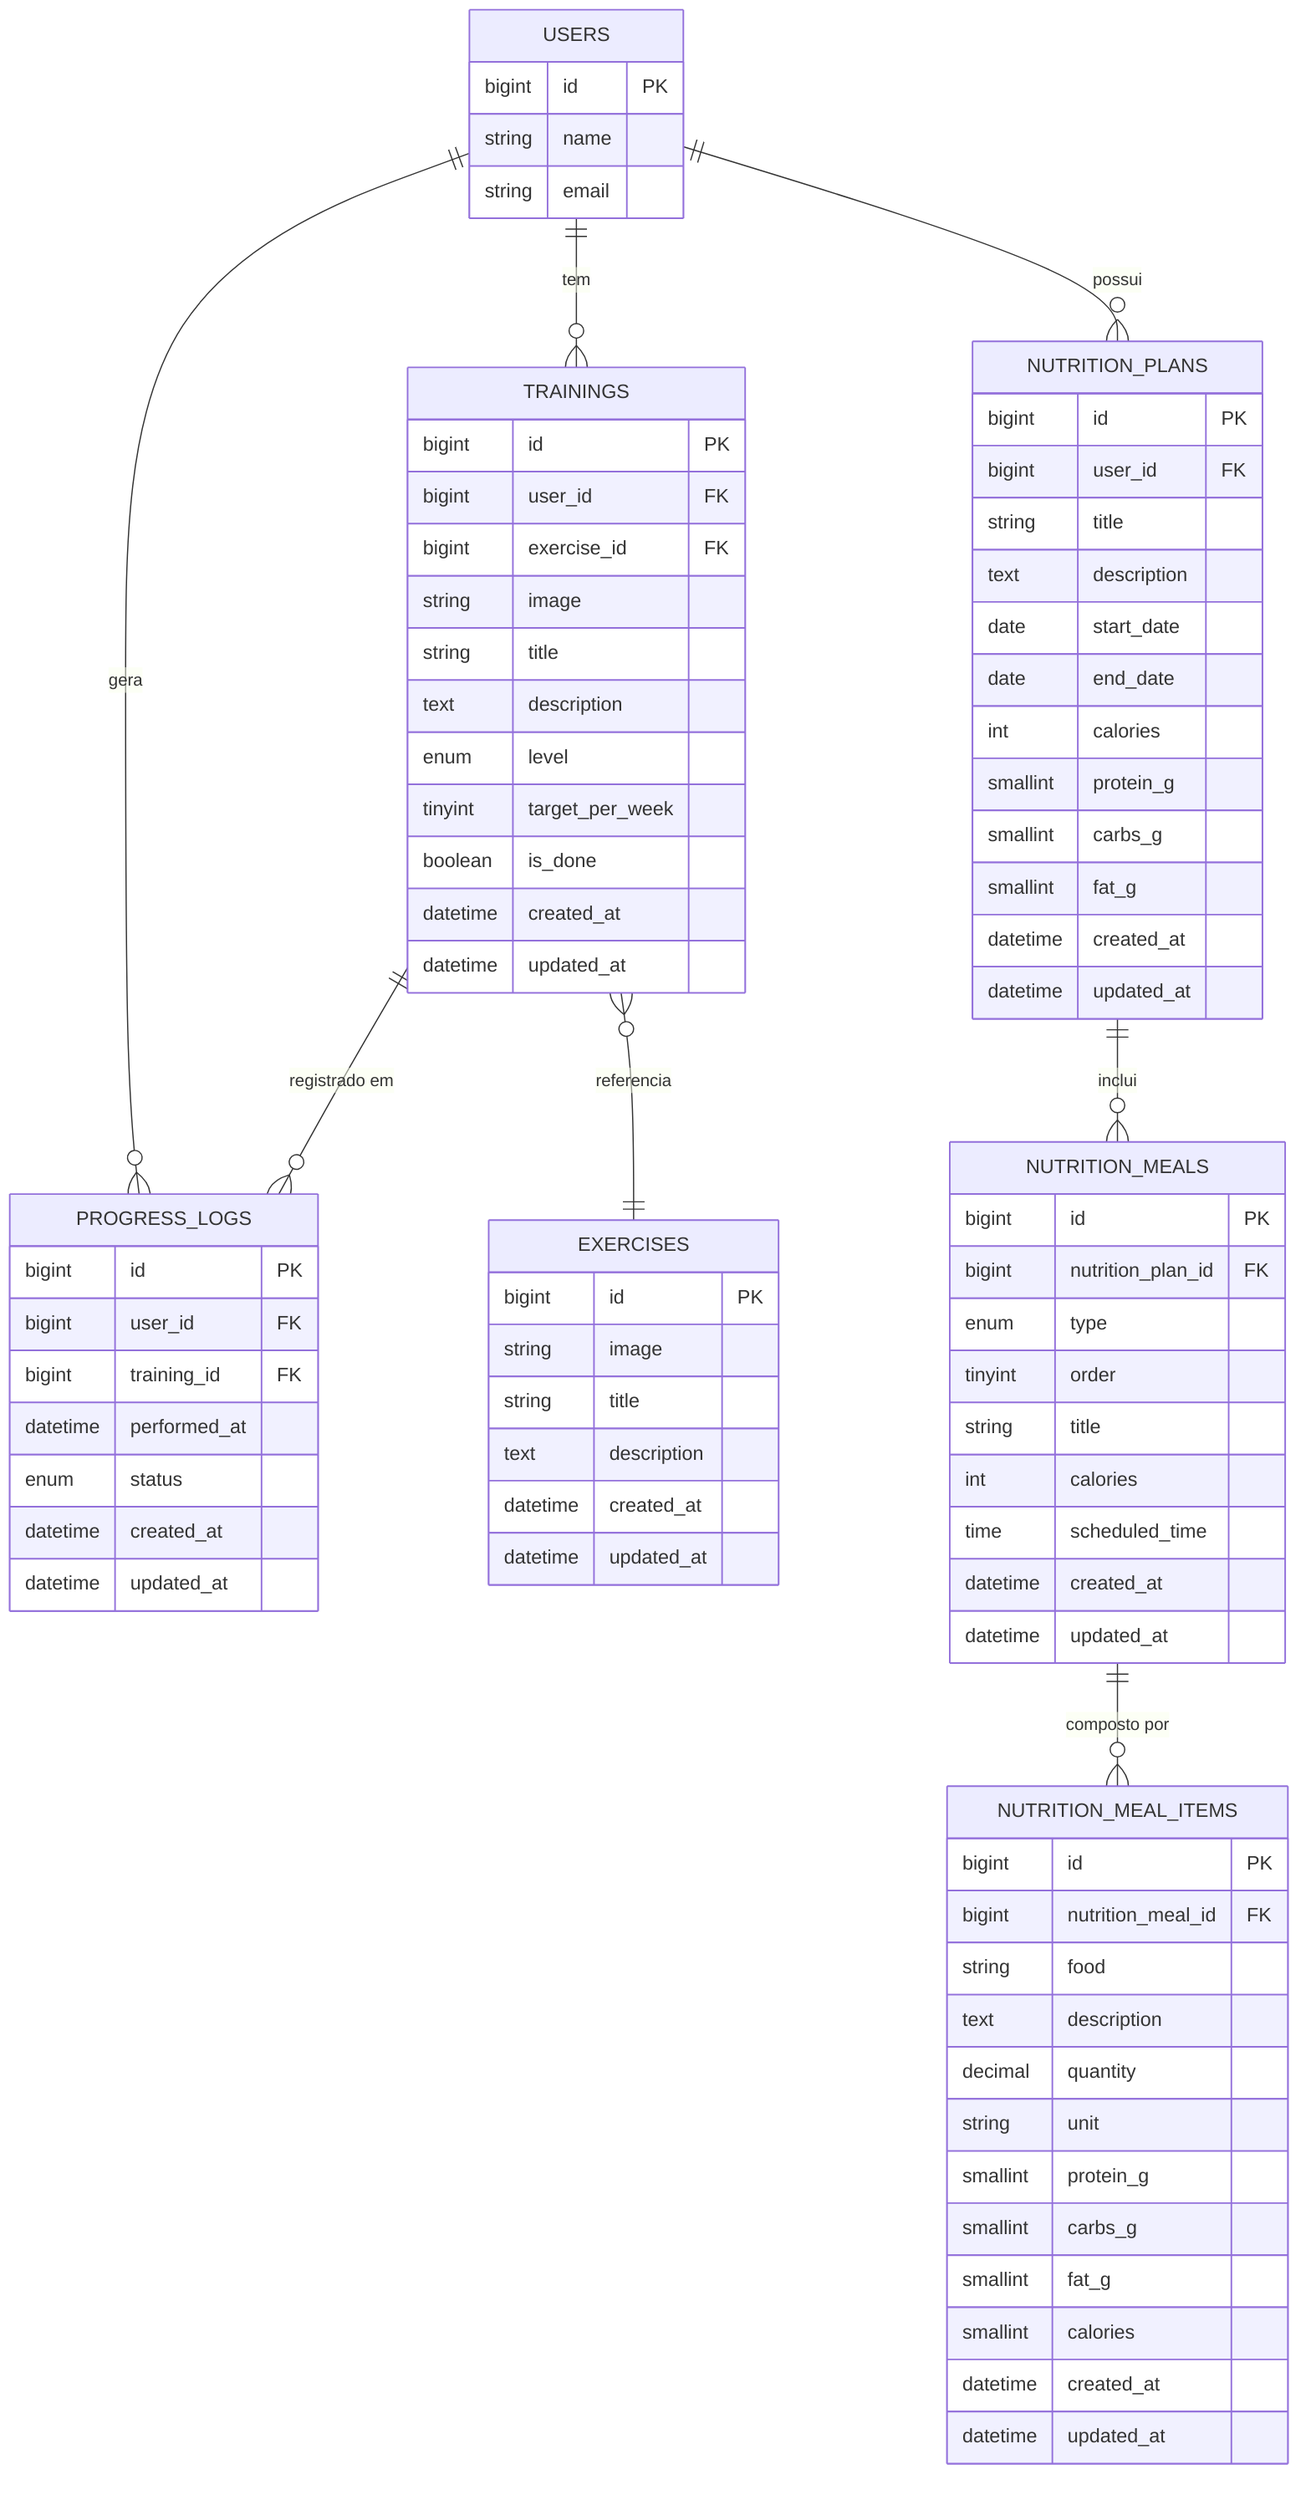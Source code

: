 erDiagram

    USERS ||--o{ TRAININGS : "tem"
    USERS ||--o{ PROGRESS_LOGS : "gera"
    USERS ||--o{ NUTRITION_PLANS : "possui"

    TRAININGS ||--o{ PROGRESS_LOGS : "registrado em"
    TRAININGS }o--|| EXERCISES : "referencia"

    NUTRITION_PLANS ||--o{ NUTRITION_MEALS : "inclui"
    NUTRITION_MEALS ||--o{ NUTRITION_MEAL_ITEMS : "composto por"

    USERS {
        bigint id PK
        string name
        string email
    }

    EXERCISES {
        bigint id PK
        string image
        string title
        text description
        datetime created_at
        datetime updated_at
    }

    TRAININGS {
        bigint id PK
        bigint user_id FK
        bigint exercise_id FK
        string image
        string title
        text description
        enum level
        tinyint target_per_week
        boolean is_done
        datetime created_at
        datetime updated_at
    }

    PROGRESS_LOGS {
        bigint id PK
        bigint user_id FK
        bigint training_id FK
        datetime performed_at
        enum status
        datetime created_at
        datetime updated_at
    }

    NUTRITION_PLANS {
        bigint id PK
        bigint user_id FK
        string title
        text description
        date start_date
        date end_date
        int calories
        smallint protein_g
        smallint carbs_g
        smallint fat_g
        datetime created_at
        datetime updated_at
    }

    NUTRITION_MEALS {
        bigint id PK
        bigint nutrition_plan_id FK
        enum type
        tinyint order
        string title
        int calories
        time scheduled_time
        datetime created_at
        datetime updated_at
    }

    NUTRITION_MEAL_ITEMS {
        bigint id PK
        bigint nutrition_meal_id FK
        string food
        text description
        decimal quantity
        string unit
        smallint protein_g
        smallint carbs_g
        smallint fat_g
        smallint calories
        datetime created_at
        datetime updated_at
    }
